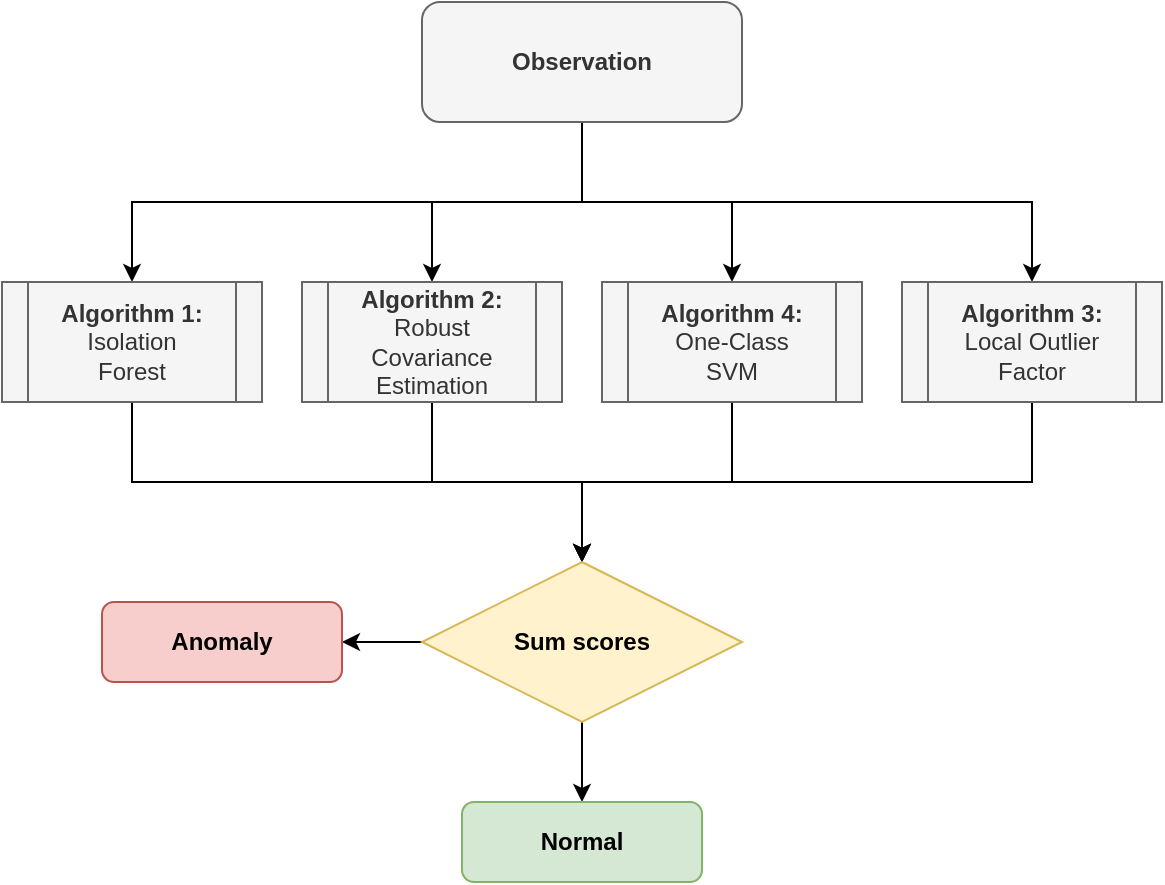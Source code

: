 <mxfile version="21.2.3" type="github">
  <diagram name="Page-1" id="HSz8bE3_Batindej38Pt">
    <mxGraphModel dx="993" dy="578" grid="1" gridSize="10" guides="1" tooltips="1" connect="1" arrows="1" fold="1" page="1" pageScale="1" pageWidth="827" pageHeight="1169" math="0" shadow="0">
      <root>
        <mxCell id="0" />
        <mxCell id="1" parent="0" />
        <mxCell id="JezmN_XPwfHkkfkj2IRX-8" style="edgeStyle=orthogonalEdgeStyle;rounded=0;orthogonalLoop=1;jettySize=auto;html=1;entryX=0.5;entryY=0;entryDx=0;entryDy=0;" parent="1" source="JezmN_XPwfHkkfkj2IRX-1" target="JezmN_XPwfHkkfkj2IRX-2" edge="1">
          <mxGeometry relative="1" as="geometry">
            <Array as="points">
              <mxPoint x="400" y="120" />
              <mxPoint x="175" y="120" />
            </Array>
          </mxGeometry>
        </mxCell>
        <mxCell id="JezmN_XPwfHkkfkj2IRX-9" style="edgeStyle=orthogonalEdgeStyle;rounded=0;orthogonalLoop=1;jettySize=auto;html=1;entryX=0.5;entryY=0;entryDx=0;entryDy=0;" parent="1" source="JezmN_XPwfHkkfkj2IRX-1" target="JezmN_XPwfHkkfkj2IRX-4" edge="1">
          <mxGeometry relative="1" as="geometry" />
        </mxCell>
        <mxCell id="JezmN_XPwfHkkfkj2IRX-10" style="edgeStyle=orthogonalEdgeStyle;rounded=0;orthogonalLoop=1;jettySize=auto;html=1;entryX=0.5;entryY=0;entryDx=0;entryDy=0;" parent="1" source="JezmN_XPwfHkkfkj2IRX-1" target="JezmN_XPwfHkkfkj2IRX-6" edge="1">
          <mxGeometry relative="1" as="geometry" />
        </mxCell>
        <mxCell id="JezmN_XPwfHkkfkj2IRX-11" style="edgeStyle=orthogonalEdgeStyle;rounded=0;orthogonalLoop=1;jettySize=auto;html=1;" parent="1" source="JezmN_XPwfHkkfkj2IRX-1" target="JezmN_XPwfHkkfkj2IRX-5" edge="1">
          <mxGeometry relative="1" as="geometry">
            <Array as="points">
              <mxPoint x="400" y="120" />
              <mxPoint x="625" y="120" />
            </Array>
          </mxGeometry>
        </mxCell>
        <mxCell id="JezmN_XPwfHkkfkj2IRX-1" value="Observation" style="rounded=1;whiteSpace=wrap;html=1;fontStyle=1;fillColor=#f5f5f5;fontColor=#333333;strokeColor=#666666;" parent="1" vertex="1">
          <mxGeometry x="320" y="20" width="160" height="60" as="geometry" />
        </mxCell>
        <mxCell id="JezmN_XPwfHkkfkj2IRX-14" style="edgeStyle=orthogonalEdgeStyle;rounded=0;orthogonalLoop=1;jettySize=auto;html=1;entryX=0.5;entryY=0;entryDx=0;entryDy=0;" parent="1" source="JezmN_XPwfHkkfkj2IRX-2" target="JezmN_XPwfHkkfkj2IRX-13" edge="1">
          <mxGeometry relative="1" as="geometry">
            <Array as="points">
              <mxPoint x="175" y="260" />
              <mxPoint x="400" y="260" />
            </Array>
          </mxGeometry>
        </mxCell>
        <mxCell id="JezmN_XPwfHkkfkj2IRX-2" value="&lt;div&gt;Algorithm 1:&lt;/div&gt;&lt;div&gt;&lt;span style=&quot;font-weight: normal;&quot;&gt;Isolation&lt;br&gt;&lt;/span&gt;&lt;/div&gt;&lt;div&gt;&lt;span style=&quot;font-weight: normal;&quot;&gt;Forest&lt;/span&gt;&lt;br&gt;&lt;/div&gt;" style="shape=process;whiteSpace=wrap;html=1;backgroundOutline=1;fontStyle=1;fillColor=#f5f5f5;fontColor=#333333;strokeColor=#666666;" parent="1" vertex="1">
          <mxGeometry x="110" y="160" width="130" height="60" as="geometry" />
        </mxCell>
        <mxCell id="JezmN_XPwfHkkfkj2IRX-15" style="edgeStyle=orthogonalEdgeStyle;rounded=0;orthogonalLoop=1;jettySize=auto;html=1;" parent="1" source="JezmN_XPwfHkkfkj2IRX-4" target="JezmN_XPwfHkkfkj2IRX-13" edge="1">
          <mxGeometry relative="1" as="geometry" />
        </mxCell>
        <mxCell id="JezmN_XPwfHkkfkj2IRX-4" value="&lt;div&gt;Algorithm 2:&lt;/div&gt;&lt;div&gt;&lt;span style=&quot;font-weight: normal;&quot;&gt;Robust Covariance&lt;/span&gt;&lt;/div&gt;&lt;div&gt;&lt;span style=&quot;font-weight: normal;&quot;&gt;Estimation&lt;/span&gt;&lt;br&gt;&lt;/div&gt;" style="shape=process;whiteSpace=wrap;html=1;backgroundOutline=1;fontStyle=1;fillColor=#f5f5f5;fontColor=#333333;strokeColor=#666666;" parent="1" vertex="1">
          <mxGeometry x="260" y="160" width="130" height="60" as="geometry" />
        </mxCell>
        <mxCell id="JezmN_XPwfHkkfkj2IRX-18" style="edgeStyle=orthogonalEdgeStyle;rounded=0;orthogonalLoop=1;jettySize=auto;html=1;" parent="1" source="JezmN_XPwfHkkfkj2IRX-5" target="JezmN_XPwfHkkfkj2IRX-13" edge="1">
          <mxGeometry relative="1" as="geometry">
            <Array as="points">
              <mxPoint x="625" y="260" />
              <mxPoint x="400" y="260" />
            </Array>
          </mxGeometry>
        </mxCell>
        <mxCell id="JezmN_XPwfHkkfkj2IRX-5" value="&lt;div&gt;Algorithm 3:&lt;/div&gt;&lt;div&gt;&lt;span style=&quot;font-weight: normal;&quot;&gt;Local Outlier &lt;br&gt;&lt;/span&gt;&lt;/div&gt;&lt;div&gt;&lt;span style=&quot;font-weight: normal;&quot;&gt;Factor&lt;/span&gt;&lt;br&gt;&lt;/div&gt;" style="shape=process;whiteSpace=wrap;html=1;backgroundOutline=1;fontStyle=1;fillColor=#f5f5f5;fontColor=#333333;strokeColor=#666666;" parent="1" vertex="1">
          <mxGeometry x="560" y="160" width="130" height="60" as="geometry" />
        </mxCell>
        <mxCell id="JezmN_XPwfHkkfkj2IRX-17" value="" style="edgeStyle=orthogonalEdgeStyle;rounded=0;orthogonalLoop=1;jettySize=auto;html=1;" parent="1" source="JezmN_XPwfHkkfkj2IRX-6" target="JezmN_XPwfHkkfkj2IRX-13" edge="1">
          <mxGeometry relative="1" as="geometry" />
        </mxCell>
        <mxCell id="JezmN_XPwfHkkfkj2IRX-6" value="&lt;div&gt;Algorithm 4:&lt;/div&gt;&lt;div&gt;&lt;span style=&quot;font-weight: normal;&quot;&gt;One-Class&lt;/span&gt;&lt;/div&gt;&lt;div&gt;&lt;span style=&quot;font-weight: normal;&quot;&gt;SVM&lt;/span&gt;&lt;br&gt;&lt;/div&gt;" style="shape=process;whiteSpace=wrap;html=1;backgroundOutline=1;fontStyle=1;fillColor=#f5f5f5;fontColor=#333333;strokeColor=#666666;" parent="1" vertex="1">
          <mxGeometry x="410" y="160" width="130" height="60" as="geometry" />
        </mxCell>
        <mxCell id="JezmN_XPwfHkkfkj2IRX-22" value="" style="edgeStyle=orthogonalEdgeStyle;rounded=0;orthogonalLoop=1;jettySize=auto;html=1;" parent="1" source="JezmN_XPwfHkkfkj2IRX-13" target="JezmN_XPwfHkkfkj2IRX-21" edge="1">
          <mxGeometry relative="1" as="geometry" />
        </mxCell>
        <mxCell id="JezmN_XPwfHkkfkj2IRX-23" value="" style="edgeStyle=orthogonalEdgeStyle;rounded=0;orthogonalLoop=1;jettySize=auto;html=1;" parent="1" source="JezmN_XPwfHkkfkj2IRX-13" target="JezmN_XPwfHkkfkj2IRX-20" edge="1">
          <mxGeometry relative="1" as="geometry" />
        </mxCell>
        <mxCell id="JezmN_XPwfHkkfkj2IRX-13" value="Sum scores" style="rhombus;whiteSpace=wrap;html=1;fontStyle=1;fillColor=#fff2cc;strokeColor=#d6b656;" parent="1" vertex="1">
          <mxGeometry x="320" y="300" width="160" height="80" as="geometry" />
        </mxCell>
        <mxCell id="JezmN_XPwfHkkfkj2IRX-20" value="Anomaly" style="rounded=1;whiteSpace=wrap;html=1;fontStyle=1;fillColor=#f8cecc;strokeColor=#b85450;" parent="1" vertex="1">
          <mxGeometry x="160" y="320" width="120" height="40" as="geometry" />
        </mxCell>
        <mxCell id="JezmN_XPwfHkkfkj2IRX-21" value="Normal" style="rounded=1;whiteSpace=wrap;html=1;fontStyle=1;fillColor=#d5e8d4;strokeColor=#82b366;" parent="1" vertex="1">
          <mxGeometry x="340" y="420" width="120" height="40" as="geometry" />
        </mxCell>
      </root>
    </mxGraphModel>
  </diagram>
</mxfile>
